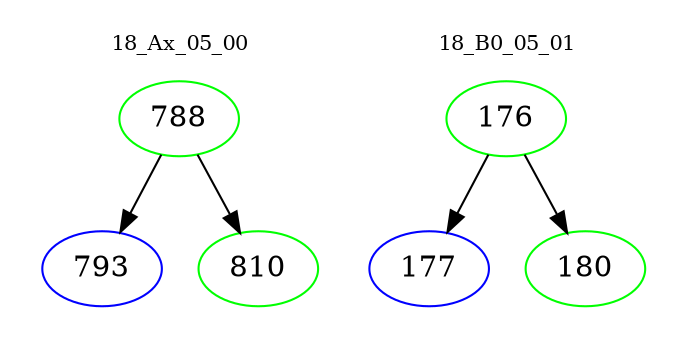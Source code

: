 digraph{
subgraph cluster_0 {
color = white
label = "18_Ax_05_00";
fontsize=10;
T0_788 [label="788", color="green"]
T0_788 -> T0_793 [color="black"]
T0_793 [label="793", color="blue"]
T0_788 -> T0_810 [color="black"]
T0_810 [label="810", color="green"]
}
subgraph cluster_1 {
color = white
label = "18_B0_05_01";
fontsize=10;
T1_176 [label="176", color="green"]
T1_176 -> T1_177 [color="black"]
T1_177 [label="177", color="blue"]
T1_176 -> T1_180 [color="black"]
T1_180 [label="180", color="green"]
}
}
